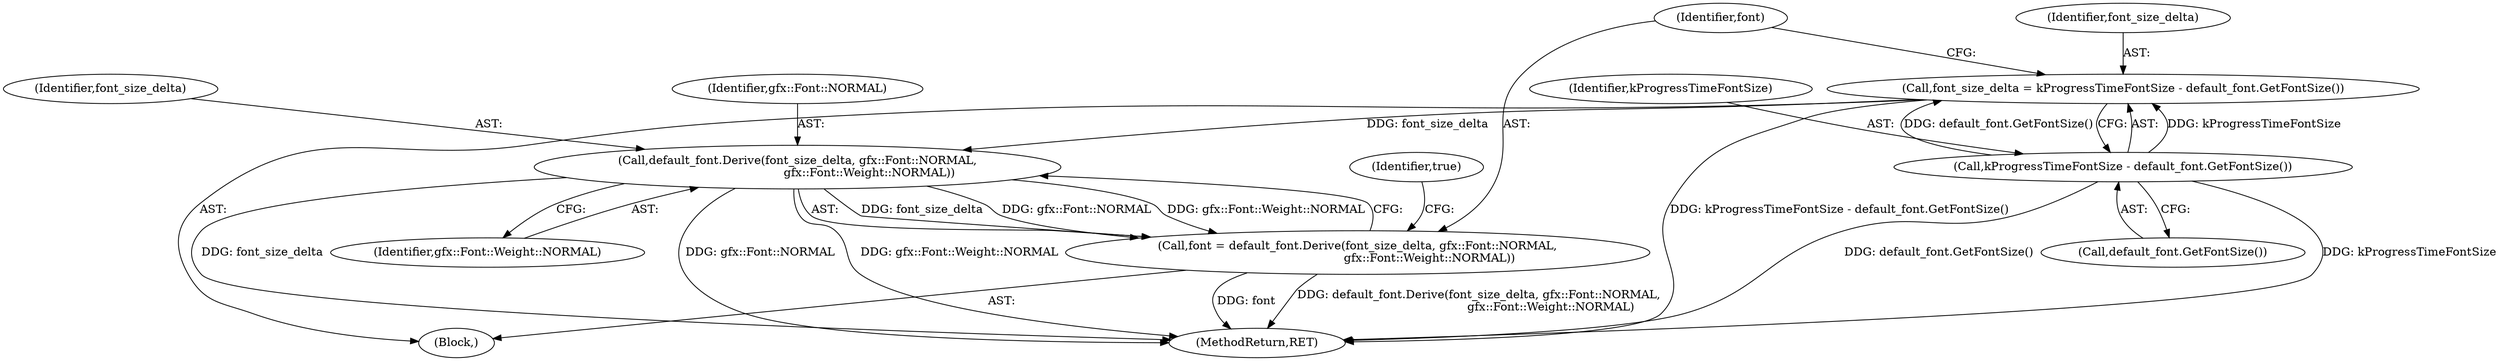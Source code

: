 digraph "0_Chrome_c25b198675380f713a56649c857b4367601d4a3d_8@integer" {
"1000125" [label="(Call,font_size_delta = kProgressTimeFontSize - default_font.GetFontSize())"];
"1000127" [label="(Call,kProgressTimeFontSize - default_font.GetFontSize())"];
"1000133" [label="(Call,default_font.Derive(font_size_delta, gfx::Font::NORMAL,\n                                       gfx::Font::Weight::NORMAL))"];
"1000131" [label="(Call,font = default_font.Derive(font_size_delta, gfx::Font::NORMAL,\n                                       gfx::Font::Weight::NORMAL))"];
"1000136" [label="(Identifier,gfx::Font::Weight::NORMAL)"];
"1000131" [label="(Call,font = default_font.Derive(font_size_delta, gfx::Font::NORMAL,\n                                       gfx::Font::Weight::NORMAL))"];
"1000134" [label="(Identifier,font_size_delta)"];
"1000127" [label="(Call,kProgressTimeFontSize - default_font.GetFontSize())"];
"1000139" [label="(Identifier,true)"];
"1000128" [label="(Identifier,kProgressTimeFontSize)"];
"1000125" [label="(Call,font_size_delta = kProgressTimeFontSize - default_font.GetFontSize())"];
"1000102" [label="(Block,)"];
"1000175" [label="(MethodReturn,RET)"];
"1000126" [label="(Identifier,font_size_delta)"];
"1000133" [label="(Call,default_font.Derive(font_size_delta, gfx::Font::NORMAL,\n                                       gfx::Font::Weight::NORMAL))"];
"1000132" [label="(Identifier,font)"];
"1000135" [label="(Identifier,gfx::Font::NORMAL)"];
"1000129" [label="(Call,default_font.GetFontSize())"];
"1000125" -> "1000102"  [label="AST: "];
"1000125" -> "1000127"  [label="CFG: "];
"1000126" -> "1000125"  [label="AST: "];
"1000127" -> "1000125"  [label="AST: "];
"1000132" -> "1000125"  [label="CFG: "];
"1000125" -> "1000175"  [label="DDG: kProgressTimeFontSize - default_font.GetFontSize()"];
"1000127" -> "1000125"  [label="DDG: kProgressTimeFontSize"];
"1000127" -> "1000125"  [label="DDG: default_font.GetFontSize()"];
"1000125" -> "1000133"  [label="DDG: font_size_delta"];
"1000127" -> "1000129"  [label="CFG: "];
"1000128" -> "1000127"  [label="AST: "];
"1000129" -> "1000127"  [label="AST: "];
"1000127" -> "1000175"  [label="DDG: default_font.GetFontSize()"];
"1000127" -> "1000175"  [label="DDG: kProgressTimeFontSize"];
"1000133" -> "1000131"  [label="AST: "];
"1000133" -> "1000136"  [label="CFG: "];
"1000134" -> "1000133"  [label="AST: "];
"1000135" -> "1000133"  [label="AST: "];
"1000136" -> "1000133"  [label="AST: "];
"1000131" -> "1000133"  [label="CFG: "];
"1000133" -> "1000175"  [label="DDG: font_size_delta"];
"1000133" -> "1000175"  [label="DDG: gfx::Font::NORMAL"];
"1000133" -> "1000175"  [label="DDG: gfx::Font::Weight::NORMAL"];
"1000133" -> "1000131"  [label="DDG: font_size_delta"];
"1000133" -> "1000131"  [label="DDG: gfx::Font::NORMAL"];
"1000133" -> "1000131"  [label="DDG: gfx::Font::Weight::NORMAL"];
"1000131" -> "1000102"  [label="AST: "];
"1000132" -> "1000131"  [label="AST: "];
"1000139" -> "1000131"  [label="CFG: "];
"1000131" -> "1000175"  [label="DDG: default_font.Derive(font_size_delta, gfx::Font::NORMAL,\n                                       gfx::Font::Weight::NORMAL)"];
"1000131" -> "1000175"  [label="DDG: font"];
}
